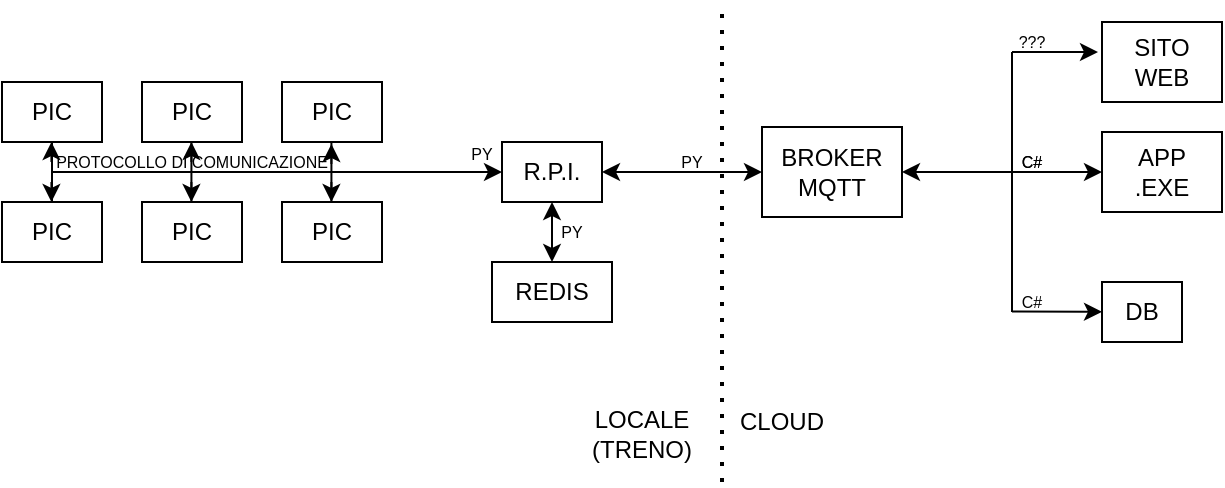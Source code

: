 <mxfile version="14.1.8" type="device"><diagram id="wmizdnLSkn2O6InbstqZ" name="Pagina-1"><mxGraphModel dx="494" dy="1454" grid="1" gridSize="10" guides="1" tooltips="1" connect="1" arrows="1" fold="1" page="1" pageScale="1" pageWidth="827" pageHeight="1169" math="0" shadow="0"><root><mxCell id="0"/><mxCell id="1" parent="0"/><mxCell id="KzHtv24CVYQ-0UfzVDMS-1" value="PIC" style="rounded=0;whiteSpace=wrap;html=1;" vertex="1" parent="1"><mxGeometry x="170" y="100" width="50" height="30" as="geometry"/></mxCell><mxCell id="KzHtv24CVYQ-0UfzVDMS-2" value="PIC" style="rounded=0;whiteSpace=wrap;html=1;" vertex="1" parent="1"><mxGeometry x="100" y="100" width="50" height="30" as="geometry"/></mxCell><mxCell id="KzHtv24CVYQ-0UfzVDMS-3" value="PIC" style="rounded=0;whiteSpace=wrap;html=1;" vertex="1" parent="1"><mxGeometry x="30" y="100" width="50" height="30" as="geometry"/></mxCell><mxCell id="KzHtv24CVYQ-0UfzVDMS-4" value="PIC" style="rounded=0;whiteSpace=wrap;html=1;" vertex="1" parent="1"><mxGeometry x="170" y="40" width="50" height="30" as="geometry"/></mxCell><mxCell id="KzHtv24CVYQ-0UfzVDMS-5" value="PIC" style="rounded=0;whiteSpace=wrap;html=1;" vertex="1" parent="1"><mxGeometry x="100" y="40" width="50" height="30" as="geometry"/></mxCell><mxCell id="KzHtv24CVYQ-0UfzVDMS-6" value="PIC" style="rounded=0;whiteSpace=wrap;html=1;" vertex="1" parent="1"><mxGeometry x="30" y="40" width="50" height="30" as="geometry"/></mxCell><mxCell id="KzHtv24CVYQ-0UfzVDMS-7" value="R.P.I." style="rounded=0;whiteSpace=wrap;html=1;" vertex="1" parent="1"><mxGeometry x="280" y="70" width="50" height="30" as="geometry"/></mxCell><mxCell id="KzHtv24CVYQ-0UfzVDMS-8" value="REDIS" style="rounded=0;whiteSpace=wrap;html=1;" vertex="1" parent="1"><mxGeometry x="275" y="130" width="60" height="30" as="geometry"/></mxCell><mxCell id="KzHtv24CVYQ-0UfzVDMS-9" value="BROKER&lt;br&gt;MQTT" style="rounded=0;whiteSpace=wrap;html=1;" vertex="1" parent="1"><mxGeometry x="410" y="62.5" width="70" height="45" as="geometry"/></mxCell><mxCell id="KzHtv24CVYQ-0UfzVDMS-11" value="SITO &lt;br&gt;WEB" style="rounded=0;whiteSpace=wrap;html=1;" vertex="1" parent="1"><mxGeometry x="580" y="10" width="60" height="40" as="geometry"/></mxCell><mxCell id="KzHtv24CVYQ-0UfzVDMS-12" value="APP&lt;br&gt;.EXE" style="rounded=0;whiteSpace=wrap;html=1;" vertex="1" parent="1"><mxGeometry x="580" y="65" width="60" height="40" as="geometry"/></mxCell><mxCell id="KzHtv24CVYQ-0UfzVDMS-13" value="DB" style="rounded=0;whiteSpace=wrap;html=1;" vertex="1" parent="1"><mxGeometry x="580" y="140" width="40" height="30" as="geometry"/></mxCell><mxCell id="KzHtv24CVYQ-0UfzVDMS-15" value="" style="endArrow=none;dashed=1;html=1;dashPattern=1 3;strokeWidth=2;" edge="1" parent="1"><mxGeometry width="50" height="50" relative="1" as="geometry"><mxPoint x="390" y="240" as="sourcePoint"/><mxPoint x="390" as="targetPoint"/></mxGeometry></mxCell><mxCell id="KzHtv24CVYQ-0UfzVDMS-16" value="LOCALE (TRENO)" style="text;html=1;strokeColor=none;fillColor=none;align=center;verticalAlign=middle;whiteSpace=wrap;rounded=0;" vertex="1" parent="1"><mxGeometry x="330" y="206" width="40" height="20" as="geometry"/></mxCell><mxCell id="KzHtv24CVYQ-0UfzVDMS-17" value="CLOUD" style="text;html=1;strokeColor=none;fillColor=none;align=center;verticalAlign=middle;whiteSpace=wrap;rounded=0;" vertex="1" parent="1"><mxGeometry x="400" y="200" width="40" height="20" as="geometry"/></mxCell><mxCell id="KzHtv24CVYQ-0UfzVDMS-18" value="" style="endArrow=classic;html=1;entryX=0;entryY=0.5;entryDx=0;entryDy=0;" edge="1" parent="1" target="KzHtv24CVYQ-0UfzVDMS-7"><mxGeometry width="50" height="50" relative="1" as="geometry"><mxPoint x="55" y="85" as="sourcePoint"/><mxPoint x="210" y="210" as="targetPoint"/></mxGeometry></mxCell><mxCell id="KzHtv24CVYQ-0UfzVDMS-19" value="" style="endArrow=none;html=1;entryX=0.5;entryY=1;entryDx=0;entryDy=0;exitX=0.5;exitY=0;exitDx=0;exitDy=0;" edge="1" parent="1" source="KzHtv24CVYQ-0UfzVDMS-3" target="KzHtv24CVYQ-0UfzVDMS-6"><mxGeometry width="50" height="50" relative="1" as="geometry"><mxPoint x="10" y="230" as="sourcePoint"/><mxPoint x="60" y="180" as="targetPoint"/></mxGeometry></mxCell><mxCell id="KzHtv24CVYQ-0UfzVDMS-20" value="" style="endArrow=none;html=1;entryX=0.5;entryY=1;entryDx=0;entryDy=0;exitX=0.5;exitY=0;exitDx=0;exitDy=0;" edge="1" parent="1"><mxGeometry width="50" height="50" relative="1" as="geometry"><mxPoint x="124.71" y="100" as="sourcePoint"/><mxPoint x="124.71" y="70" as="targetPoint"/></mxGeometry></mxCell><mxCell id="KzHtv24CVYQ-0UfzVDMS-21" value="" style="endArrow=none;html=1;entryX=0.5;entryY=1;entryDx=0;entryDy=0;exitX=0.5;exitY=0;exitDx=0;exitDy=0;" edge="1" parent="1"><mxGeometry width="50" height="50" relative="1" as="geometry"><mxPoint x="194.71" y="100" as="sourcePoint"/><mxPoint x="194.71" y="70" as="targetPoint"/></mxGeometry></mxCell><mxCell id="KzHtv24CVYQ-0UfzVDMS-25" value="PY" style="text;html=1;strokeColor=none;fillColor=none;align=center;verticalAlign=middle;whiteSpace=wrap;rounded=0;fontSize=8;" vertex="1" parent="1"><mxGeometry x="360" y="70" width="30" height="20" as="geometry"/></mxCell><mxCell id="KzHtv24CVYQ-0UfzVDMS-26" value="PROTOCOLLO DI COMUNICAZIONE" style="text;html=1;strokeColor=none;fillColor=none;align=center;verticalAlign=middle;whiteSpace=wrap;rounded=0;fontSize=8;" vertex="1" parent="1"><mxGeometry x="50" y="70" width="150" height="20" as="geometry"/></mxCell><mxCell id="KzHtv24CVYQ-0UfzVDMS-27" value="PY" style="text;html=1;strokeColor=none;fillColor=none;align=center;verticalAlign=middle;whiteSpace=wrap;rounded=0;fontSize=8;" vertex="1" parent="1"><mxGeometry x="255" y="66" width="30" height="20" as="geometry"/></mxCell><mxCell id="KzHtv24CVYQ-0UfzVDMS-32" value="PY" style="text;html=1;strokeColor=none;fillColor=none;align=center;verticalAlign=middle;whiteSpace=wrap;rounded=0;fontSize=8;" vertex="1" parent="1"><mxGeometry x="300" y="105" width="30" height="20" as="geometry"/></mxCell><mxCell id="KzHtv24CVYQ-0UfzVDMS-33" value="" style="endArrow=classic;startArrow=classic;html=1;fontSize=8;entryX=0;entryY=0.5;entryDx=0;entryDy=0;exitX=1;exitY=0.5;exitDx=0;exitDy=0;" edge="1" parent="1" source="KzHtv24CVYQ-0UfzVDMS-7" target="KzHtv24CVYQ-0UfzVDMS-9"><mxGeometry width="50" height="50" relative="1" as="geometry"><mxPoint x="180" y="220" as="sourcePoint"/><mxPoint x="230" y="170" as="targetPoint"/></mxGeometry></mxCell><mxCell id="KzHtv24CVYQ-0UfzVDMS-34" value="" style="endArrow=classic;startArrow=classic;html=1;fontSize=8;entryX=0.5;entryY=1;entryDx=0;entryDy=0;exitX=0.5;exitY=0;exitDx=0;exitDy=0;" edge="1" parent="1" source="KzHtv24CVYQ-0UfzVDMS-8" target="KzHtv24CVYQ-0UfzVDMS-7"><mxGeometry width="50" height="50" relative="1" as="geometry"><mxPoint x="240" y="160" as="sourcePoint"/><mxPoint x="290" y="110" as="targetPoint"/></mxGeometry></mxCell><mxCell id="KzHtv24CVYQ-0UfzVDMS-35" value="" style="endArrow=classic;html=1;fontSize=8;" edge="1" parent="1"><mxGeometry width="50" height="50" relative="1" as="geometry"><mxPoint x="54.71" y="80" as="sourcePoint"/><mxPoint x="54.71" y="70" as="targetPoint"/></mxGeometry></mxCell><mxCell id="KzHtv24CVYQ-0UfzVDMS-36" value="" style="endArrow=classic;html=1;fontSize=8;" edge="1" parent="1"><mxGeometry width="50" height="50" relative="1" as="geometry"><mxPoint x="194.71" y="81" as="sourcePoint"/><mxPoint x="194.71" y="71" as="targetPoint"/></mxGeometry></mxCell><mxCell id="KzHtv24CVYQ-0UfzVDMS-37" value="" style="endArrow=classic;html=1;fontSize=8;" edge="1" parent="1"><mxGeometry width="50" height="50" relative="1" as="geometry"><mxPoint x="124.71" y="80" as="sourcePoint"/><mxPoint x="124.71" y="70" as="targetPoint"/></mxGeometry></mxCell><mxCell id="KzHtv24CVYQ-0UfzVDMS-38" value="" style="endArrow=classic;html=1;fontSize=8;" edge="1" parent="1"><mxGeometry width="50" height="50" relative="1" as="geometry"><mxPoint x="194.71" y="90" as="sourcePoint"/><mxPoint x="194.71" y="100" as="targetPoint"/></mxGeometry></mxCell><mxCell id="KzHtv24CVYQ-0UfzVDMS-39" value="" style="endArrow=classic;html=1;fontSize=8;" edge="1" parent="1"><mxGeometry width="50" height="50" relative="1" as="geometry"><mxPoint x="124.71" y="90" as="sourcePoint"/><mxPoint x="124.71" y="100" as="targetPoint"/></mxGeometry></mxCell><mxCell id="KzHtv24CVYQ-0UfzVDMS-40" value="" style="endArrow=classic;html=1;fontSize=8;" edge="1" parent="1"><mxGeometry width="50" height="50" relative="1" as="geometry"><mxPoint x="54.71" y="90" as="sourcePoint"/><mxPoint x="54.71" y="100" as="targetPoint"/></mxGeometry></mxCell><mxCell id="KzHtv24CVYQ-0UfzVDMS-41" value="" style="endArrow=classic;html=1;fontSize=8;entryX=1;entryY=0.5;entryDx=0;entryDy=0;" edge="1" parent="1" target="KzHtv24CVYQ-0UfzVDMS-9"><mxGeometry width="50" height="50" relative="1" as="geometry"><mxPoint x="560" y="85" as="sourcePoint"/><mxPoint x="510" y="130" as="targetPoint"/></mxGeometry></mxCell><mxCell id="KzHtv24CVYQ-0UfzVDMS-42" value="" style="endArrow=classic;html=1;fontSize=8;entryX=0;entryY=0.5;entryDx=0;entryDy=0;" edge="1" parent="1" target="KzHtv24CVYQ-0UfzVDMS-12"><mxGeometry width="50" height="50" relative="1" as="geometry"><mxPoint x="560" y="85" as="sourcePoint"/><mxPoint x="560" y="100" as="targetPoint"/></mxGeometry></mxCell><mxCell id="KzHtv24CVYQ-0UfzVDMS-45" value="" style="endArrow=classic;html=1;fontSize=8;" edge="1" parent="1"><mxGeometry width="50" height="50" relative="1" as="geometry"><mxPoint x="535" y="25" as="sourcePoint"/><mxPoint x="578" y="25" as="targetPoint"/></mxGeometry></mxCell><mxCell id="KzHtv24CVYQ-0UfzVDMS-46" value="" style="endArrow=classic;html=1;fontSize=8;" edge="1" parent="1"><mxGeometry width="50" height="50" relative="1" as="geometry"><mxPoint x="535" y="154.76" as="sourcePoint"/><mxPoint x="580" y="154.93" as="targetPoint"/></mxGeometry></mxCell><mxCell id="KzHtv24CVYQ-0UfzVDMS-48" value="" style="endArrow=none;html=1;fontSize=8;" edge="1" parent="1"><mxGeometry width="50" height="50" relative="1" as="geometry"><mxPoint x="535" y="155" as="sourcePoint"/><mxPoint x="535" y="25" as="targetPoint"/></mxGeometry></mxCell><mxCell id="KzHtv24CVYQ-0UfzVDMS-49" value="C#" style="text;html=1;strokeColor=none;fillColor=none;align=center;verticalAlign=middle;whiteSpace=wrap;rounded=0;fontSize=8;" vertex="1" parent="1"><mxGeometry x="530" y="140" width="30" height="20" as="geometry"/></mxCell><mxCell id="KzHtv24CVYQ-0UfzVDMS-50" value="C#" style="text;html=1;strokeColor=none;fillColor=none;align=center;verticalAlign=middle;whiteSpace=wrap;rounded=0;fontSize=8;" vertex="1" parent="1"><mxGeometry x="530" y="70" width="30" height="20" as="geometry"/></mxCell><mxCell id="KzHtv24CVYQ-0UfzVDMS-51" value="C#" style="text;html=1;strokeColor=none;fillColor=none;align=center;verticalAlign=middle;whiteSpace=wrap;rounded=0;fontSize=8;" vertex="1" parent="1"><mxGeometry x="530" y="70" width="30" height="20" as="geometry"/></mxCell><mxCell id="KzHtv24CVYQ-0UfzVDMS-53" value="???" style="text;html=1;strokeColor=none;fillColor=none;align=center;verticalAlign=middle;whiteSpace=wrap;rounded=0;fontSize=8;" vertex="1" parent="1"><mxGeometry x="530" y="10" width="30" height="20" as="geometry"/></mxCell></root></mxGraphModel></diagram></mxfile>